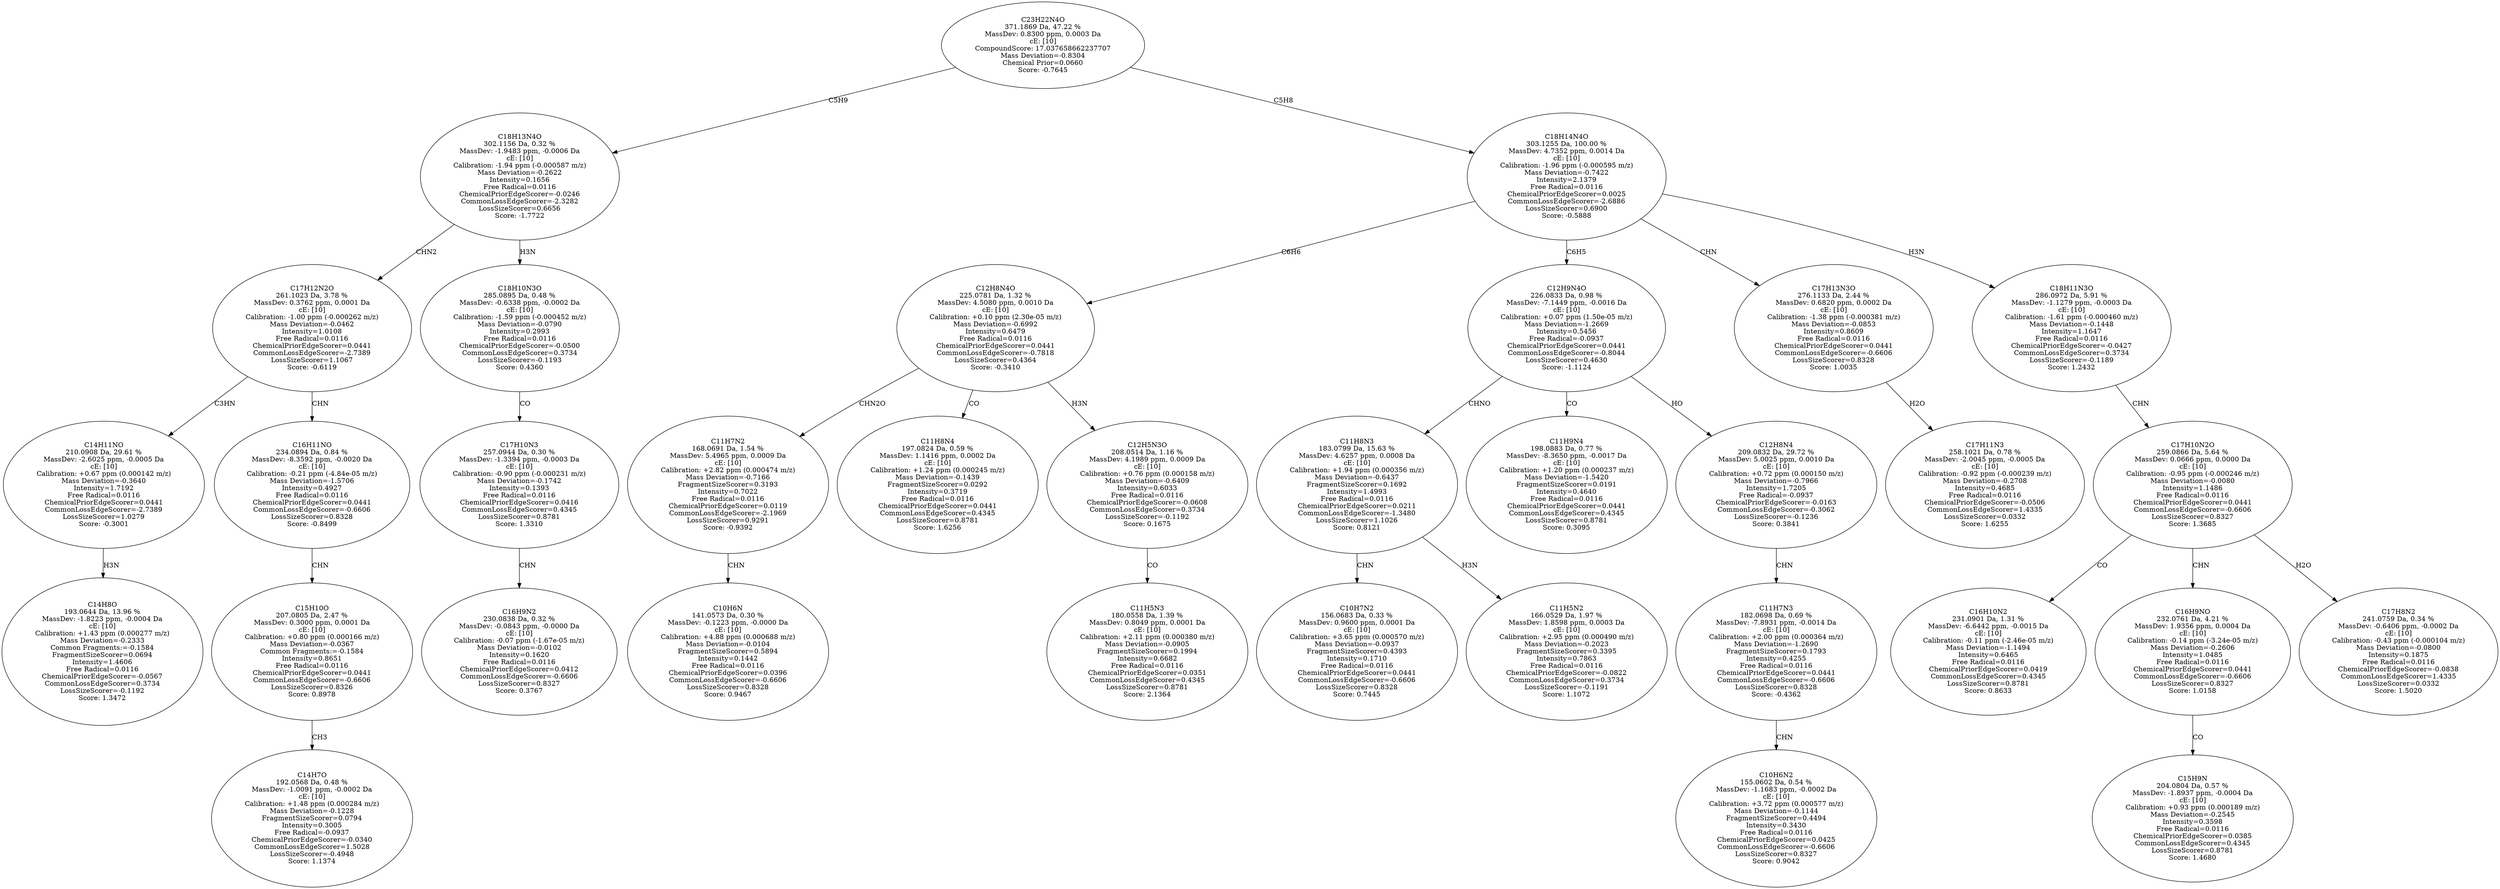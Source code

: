 strict digraph {
v1 [label="C14H8O\n193.0644 Da, 13.96 %\nMassDev: -1.8223 ppm, -0.0004 Da\ncE: [10]\nCalibration: +1.43 ppm (0.000277 m/z)\nMass Deviation=-0.2333\nCommon Fragments:=-0.1584\nFragmentSizeScorer=0.0694\nIntensity=1.4606\nFree Radical=0.0116\nChemicalPriorEdgeScorer=-0.0567\nCommonLossEdgeScorer=0.3734\nLossSizeScorer=-0.1192\nScore: 1.3472"];
v2 [label="C14H11NO\n210.0908 Da, 29.61 %\nMassDev: -2.6025 ppm, -0.0005 Da\ncE: [10]\nCalibration: +0.67 ppm (0.000142 m/z)\nMass Deviation=-0.3640\nIntensity=1.7192\nFree Radical=0.0116\nChemicalPriorEdgeScorer=0.0441\nCommonLossEdgeScorer=-2.7389\nLossSizeScorer=1.0279\nScore: -0.3001"];
v3 [label="C14H7O\n192.0568 Da, 0.48 %\nMassDev: -1.0091 ppm, -0.0002 Da\ncE: [10]\nCalibration: +1.48 ppm (0.000284 m/z)\nMass Deviation=-0.1228\nFragmentSizeScorer=0.0794\nIntensity=0.3005\nFree Radical=-0.0937\nChemicalPriorEdgeScorer=-0.0340\nCommonLossEdgeScorer=1.5028\nLossSizeScorer=-0.4948\nScore: 1.1374"];
v4 [label="C15H10O\n207.0805 Da, 2.47 %\nMassDev: 0.3000 ppm, 0.0001 Da\ncE: [10]\nCalibration: +0.80 ppm (0.000166 m/z)\nMass Deviation=-0.0367\nCommon Fragments:=-0.1584\nIntensity=0.8651\nFree Radical=0.0116\nChemicalPriorEdgeScorer=0.0441\nCommonLossEdgeScorer=-0.6606\nLossSizeScorer=0.8326\nScore: 0.8978"];
v5 [label="C16H11NO\n234.0894 Da, 0.84 %\nMassDev: -8.3592 ppm, -0.0020 Da\ncE: [10]\nCalibration: -0.21 ppm (-4.84e-05 m/z)\nMass Deviation=-1.5706\nIntensity=0.4927\nFree Radical=0.0116\nChemicalPriorEdgeScorer=0.0441\nCommonLossEdgeScorer=-0.6606\nLossSizeScorer=0.8328\nScore: -0.8499"];
v6 [label="C17H12N2O\n261.1023 Da, 3.78 %\nMassDev: 0.3762 ppm, 0.0001 Da\ncE: [10]\nCalibration: -1.00 ppm (-0.000262 m/z)\nMass Deviation=-0.0462\nIntensity=1.0108\nFree Radical=0.0116\nChemicalPriorEdgeScorer=0.0441\nCommonLossEdgeScorer=-2.7389\nLossSizeScorer=1.1067\nScore: -0.6119"];
v7 [label="C16H9N2\n230.0838 Da, 0.32 %\nMassDev: -0.0843 ppm, -0.0000 Da\ncE: [10]\nCalibration: -0.07 ppm (-1.67e-05 m/z)\nMass Deviation=-0.0102\nIntensity=0.1620\nFree Radical=0.0116\nChemicalPriorEdgeScorer=0.0412\nCommonLossEdgeScorer=-0.6606\nLossSizeScorer=0.8327\nScore: 0.3767"];
v8 [label="C17H10N3\n257.0944 Da, 0.30 %\nMassDev: -1.3394 ppm, -0.0003 Da\ncE: [10]\nCalibration: -0.90 ppm (-0.000231 m/z)\nMass Deviation=-0.1742\nIntensity=0.1393\nFree Radical=0.0116\nChemicalPriorEdgeScorer=0.0416\nCommonLossEdgeScorer=0.4345\nLossSizeScorer=0.8781\nScore: 1.3310"];
v9 [label="C18H10N3O\n285.0895 Da, 0.48 %\nMassDev: -0.6338 ppm, -0.0002 Da\ncE: [10]\nCalibration: -1.59 ppm (-0.000452 m/z)\nMass Deviation=-0.0790\nIntensity=0.2993\nFree Radical=0.0116\nChemicalPriorEdgeScorer=-0.0500\nCommonLossEdgeScorer=0.3734\nLossSizeScorer=-0.1193\nScore: 0.4360"];
v10 [label="C18H13N4O\n302.1156 Da, 0.32 %\nMassDev: -1.9483 ppm, -0.0006 Da\ncE: [10]\nCalibration: -1.94 ppm (-0.000587 m/z)\nMass Deviation=-0.2622\nIntensity=0.1656\nFree Radical=0.0116\nChemicalPriorEdgeScorer=-0.0246\nCommonLossEdgeScorer=-2.3282\nLossSizeScorer=0.6656\nScore: -1.7722"];
v11 [label="C10H6N\n141.0573 Da, 0.30 %\nMassDev: -0.1223 ppm, -0.0000 Da\ncE: [10]\nCalibration: +4.88 ppm (0.000688 m/z)\nMass Deviation=-0.0104\nFragmentSizeScorer=0.5894\nIntensity=0.1442\nFree Radical=0.0116\nChemicalPriorEdgeScorer=0.0396\nCommonLossEdgeScorer=-0.6606\nLossSizeScorer=0.8328\nScore: 0.9467"];
v12 [label="C11H7N2\n168.0691 Da, 1.54 %\nMassDev: 5.4965 ppm, 0.0009 Da\ncE: [10]\nCalibration: +2.82 ppm (0.000474 m/z)\nMass Deviation=-0.7166\nFragmentSizeScorer=0.3193\nIntensity=0.7022\nFree Radical=0.0116\nChemicalPriorEdgeScorer=0.0119\nCommonLossEdgeScorer=-2.1969\nLossSizeScorer=0.9291\nScore: -0.9392"];
v13 [label="C11H8N4\n197.0824 Da, 0.59 %\nMassDev: 1.1416 ppm, 0.0002 Da\ncE: [10]\nCalibration: +1.24 ppm (0.000245 m/z)\nMass Deviation=-0.1439\nFragmentSizeScorer=0.0292\nIntensity=0.3719\nFree Radical=0.0116\nChemicalPriorEdgeScorer=0.0441\nCommonLossEdgeScorer=0.4345\nLossSizeScorer=0.8781\nScore: 1.6256"];
v14 [label="C11H5N3\n180.0558 Da, 1.39 %\nMassDev: 0.8049 ppm, 0.0001 Da\ncE: [10]\nCalibration: +2.11 ppm (0.000380 m/z)\nMass Deviation=-0.0905\nFragmentSizeScorer=0.1994\nIntensity=0.6682\nFree Radical=0.0116\nChemicalPriorEdgeScorer=0.0351\nCommonLossEdgeScorer=0.4345\nLossSizeScorer=0.8781\nScore: 2.1364"];
v15 [label="C12H5N3O\n208.0514 Da, 1.16 %\nMassDev: 4.1989 ppm, 0.0009 Da\ncE: [10]\nCalibration: +0.76 ppm (0.000158 m/z)\nMass Deviation=-0.6409\nIntensity=0.6033\nFree Radical=0.0116\nChemicalPriorEdgeScorer=-0.0608\nCommonLossEdgeScorer=0.3734\nLossSizeScorer=-0.1192\nScore: 0.1675"];
v16 [label="C12H8N4O\n225.0781 Da, 1.32 %\nMassDev: 4.5080 ppm, 0.0010 Da\ncE: [10]\nCalibration: +0.10 ppm (2.30e-05 m/z)\nMass Deviation=-0.6992\nIntensity=0.6479\nFree Radical=0.0116\nChemicalPriorEdgeScorer=0.0441\nCommonLossEdgeScorer=-0.7818\nLossSizeScorer=0.4364\nScore: -0.3410"];
v17 [label="C10H7N2\n156.0683 Da, 0.33 %\nMassDev: 0.9600 ppm, 0.0001 Da\ncE: [10]\nCalibration: +3.65 ppm (0.000570 m/z)\nMass Deviation=-0.0937\nFragmentSizeScorer=0.4393\nIntensity=0.1710\nFree Radical=0.0116\nChemicalPriorEdgeScorer=0.0441\nCommonLossEdgeScorer=-0.6606\nLossSizeScorer=0.8328\nScore: 0.7445"];
v18 [label="C11H5N2\n166.0529 Da, 1.97 %\nMassDev: 1.8598 ppm, 0.0003 Da\ncE: [10]\nCalibration: +2.95 ppm (0.000490 m/z)\nMass Deviation=-0.2023\nFragmentSizeScorer=0.3395\nIntensity=0.7863\nFree Radical=0.0116\nChemicalPriorEdgeScorer=-0.0822\nCommonLossEdgeScorer=0.3734\nLossSizeScorer=-0.1191\nScore: 1.1072"];
v19 [label="C11H8N3\n183.0799 Da, 15.63 %\nMassDev: 4.6257 ppm, 0.0008 Da\ncE: [10]\nCalibration: +1.94 ppm (0.000356 m/z)\nMass Deviation=-0.6437\nFragmentSizeScorer=0.1692\nIntensity=1.4993\nFree Radical=0.0116\nChemicalPriorEdgeScorer=0.0211\nCommonLossEdgeScorer=-1.3480\nLossSizeScorer=1.1026\nScore: 0.8121"];
v20 [label="C11H9N4\n198.0883 Da, 0.77 %\nMassDev: -8.3650 ppm, -0.0017 Da\ncE: [10]\nCalibration: +1.20 ppm (0.000237 m/z)\nMass Deviation=-1.5420\nFragmentSizeScorer=0.0191\nIntensity=0.4640\nFree Radical=0.0116\nChemicalPriorEdgeScorer=0.0441\nCommonLossEdgeScorer=0.4345\nLossSizeScorer=0.8781\nScore: 0.3095"];
v21 [label="C10H6N2\n155.0602 Da, 0.54 %\nMassDev: -1.1683 ppm, -0.0002 Da\ncE: [10]\nCalibration: +3.72 ppm (0.000577 m/z)\nMass Deviation=-0.1144\nFragmentSizeScorer=0.4494\nIntensity=0.3430\nFree Radical=0.0116\nChemicalPriorEdgeScorer=0.0425\nCommonLossEdgeScorer=-0.6606\nLossSizeScorer=0.8327\nScore: 0.9042"];
v22 [label="C11H7N3\n182.0698 Da, 0.69 %\nMassDev: -7.8931 ppm, -0.0014 Da\ncE: [10]\nCalibration: +2.00 ppm (0.000364 m/z)\nMass Deviation=-1.2690\nFragmentSizeScorer=0.1793\nIntensity=0.4255\nFree Radical=0.0116\nChemicalPriorEdgeScorer=0.0441\nCommonLossEdgeScorer=-0.6606\nLossSizeScorer=0.8328\nScore: -0.4362"];
v23 [label="C12H8N4\n209.0832 Da, 29.72 %\nMassDev: 5.0025 ppm, 0.0010 Da\ncE: [10]\nCalibration: +0.72 ppm (0.000150 m/z)\nMass Deviation=-0.7966\nIntensity=1.7205\nFree Radical=-0.0937\nChemicalPriorEdgeScorer=-0.0163\nCommonLossEdgeScorer=-0.3062\nLossSizeScorer=-0.1236\nScore: 0.3841"];
v24 [label="C12H9N4O\n226.0833 Da, 0.98 %\nMassDev: -7.1449 ppm, -0.0016 Da\ncE: [10]\nCalibration: +0.07 ppm (1.50e-05 m/z)\nMass Deviation=-1.2669\nIntensity=0.5456\nFree Radical=-0.0937\nChemicalPriorEdgeScorer=0.0441\nCommonLossEdgeScorer=-0.8044\nLossSizeScorer=0.4630\nScore: -1.1124"];
v25 [label="C17H11N3\n258.1021 Da, 0.78 %\nMassDev: -2.0045 ppm, -0.0005 Da\ncE: [10]\nCalibration: -0.92 ppm (-0.000239 m/z)\nMass Deviation=-0.2708\nIntensity=0.4685\nFree Radical=0.0116\nChemicalPriorEdgeScorer=-0.0506\nCommonLossEdgeScorer=1.4335\nLossSizeScorer=0.0332\nScore: 1.6255"];
v26 [label="C17H13N3O\n276.1133 Da, 2.44 %\nMassDev: 0.6820 ppm, 0.0002 Da\ncE: [10]\nCalibration: -1.38 ppm (-0.000381 m/z)\nMass Deviation=-0.0853\nIntensity=0.8609\nFree Radical=0.0116\nChemicalPriorEdgeScorer=0.0441\nCommonLossEdgeScorer=-0.6606\nLossSizeScorer=0.8328\nScore: 1.0035"];
v27 [label="C16H10N2\n231.0901 Da, 1.31 %\nMassDev: -6.6442 ppm, -0.0015 Da\ncE: [10]\nCalibration: -0.11 ppm (-2.46e-05 m/z)\nMass Deviation=-1.1494\nIntensity=0.6465\nFree Radical=0.0116\nChemicalPriorEdgeScorer=0.0419\nCommonLossEdgeScorer=0.4345\nLossSizeScorer=0.8781\nScore: 0.8633"];
v28 [label="C15H9N\n204.0804 Da, 0.57 %\nMassDev: -1.8937 ppm, -0.0004 Da\ncE: [10]\nCalibration: +0.93 ppm (0.000189 m/z)\nMass Deviation=-0.2545\nIntensity=0.3598\nFree Radical=0.0116\nChemicalPriorEdgeScorer=0.0385\nCommonLossEdgeScorer=0.4345\nLossSizeScorer=0.8781\nScore: 1.4680"];
v29 [label="C16H9NO\n232.0761 Da, 4.21 %\nMassDev: 1.9356 ppm, 0.0004 Da\ncE: [10]\nCalibration: -0.14 ppm (-3.24e-05 m/z)\nMass Deviation=-0.2606\nIntensity=1.0485\nFree Radical=0.0116\nChemicalPriorEdgeScorer=0.0441\nCommonLossEdgeScorer=-0.6606\nLossSizeScorer=0.8327\nScore: 1.0158"];
v30 [label="C17H8N2\n241.0759 Da, 0.34 %\nMassDev: -0.6406 ppm, -0.0002 Da\ncE: [10]\nCalibration: -0.43 ppm (-0.000104 m/z)\nMass Deviation=-0.0800\nIntensity=0.1875\nFree Radical=0.0116\nChemicalPriorEdgeScorer=-0.0838\nCommonLossEdgeScorer=1.4335\nLossSizeScorer=0.0332\nScore: 1.5020"];
v31 [label="C17H10N2O\n259.0866 Da, 5.64 %\nMassDev: 0.0666 ppm, 0.0000 Da\ncE: [10]\nCalibration: -0.95 ppm (-0.000246 m/z)\nMass Deviation=-0.0080\nIntensity=1.1486\nFree Radical=0.0116\nChemicalPriorEdgeScorer=0.0441\nCommonLossEdgeScorer=-0.6606\nLossSizeScorer=0.8327\nScore: 1.3685"];
v32 [label="C18H11N3O\n286.0972 Da, 5.91 %\nMassDev: -1.1279 ppm, -0.0003 Da\ncE: [10]\nCalibration: -1.61 ppm (-0.000460 m/z)\nMass Deviation=-0.1448\nIntensity=1.1647\nFree Radical=0.0116\nChemicalPriorEdgeScorer=-0.0427\nCommonLossEdgeScorer=0.3734\nLossSizeScorer=-0.1189\nScore: 1.2432"];
v33 [label="C18H14N4O\n303.1255 Da, 100.00 %\nMassDev: 4.7352 ppm, 0.0014 Da\ncE: [10]\nCalibration: -1.96 ppm (-0.000595 m/z)\nMass Deviation=-0.7422\nIntensity=2.1379\nFree Radical=0.0116\nChemicalPriorEdgeScorer=0.0025\nCommonLossEdgeScorer=-2.6886\nLossSizeScorer=0.6900\nScore: -0.5888"];
v34 [label="C23H22N4O\n371.1869 Da, 47.22 %\nMassDev: 0.8300 ppm, 0.0003 Da\ncE: [10]\nCompoundScore: 17.037658662237707\nMass Deviation=-0.8304\nChemical Prior=0.0660\nScore: -0.7645"];
v2 -> v1 [label="H3N"];
v6 -> v2 [label="C3HN"];
v4 -> v3 [label="CH3"];
v5 -> v4 [label="CHN"];
v6 -> v5 [label="CHN"];
v10 -> v6 [label="CHN2"];
v8 -> v7 [label="CHN"];
v9 -> v8 [label="CO"];
v10 -> v9 [label="H3N"];
v34 -> v10 [label="C5H9"];
v12 -> v11 [label="CHN"];
v16 -> v12 [label="CHN2O"];
v16 -> v13 [label="CO"];
v15 -> v14 [label="CO"];
v16 -> v15 [label="H3N"];
v33 -> v16 [label="C6H6"];
v19 -> v17 [label="CHN"];
v19 -> v18 [label="H3N"];
v24 -> v19 [label="CHNO"];
v24 -> v20 [label="CO"];
v22 -> v21 [label="CHN"];
v23 -> v22 [label="CHN"];
v24 -> v23 [label="HO"];
v33 -> v24 [label="C6H5"];
v26 -> v25 [label="H2O"];
v33 -> v26 [label="CHN"];
v31 -> v27 [label="CO"];
v29 -> v28 [label="CO"];
v31 -> v29 [label="CHN"];
v31 -> v30 [label="H2O"];
v32 -> v31 [label="CHN"];
v33 -> v32 [label="H3N"];
v34 -> v33 [label="C5H8"];
}